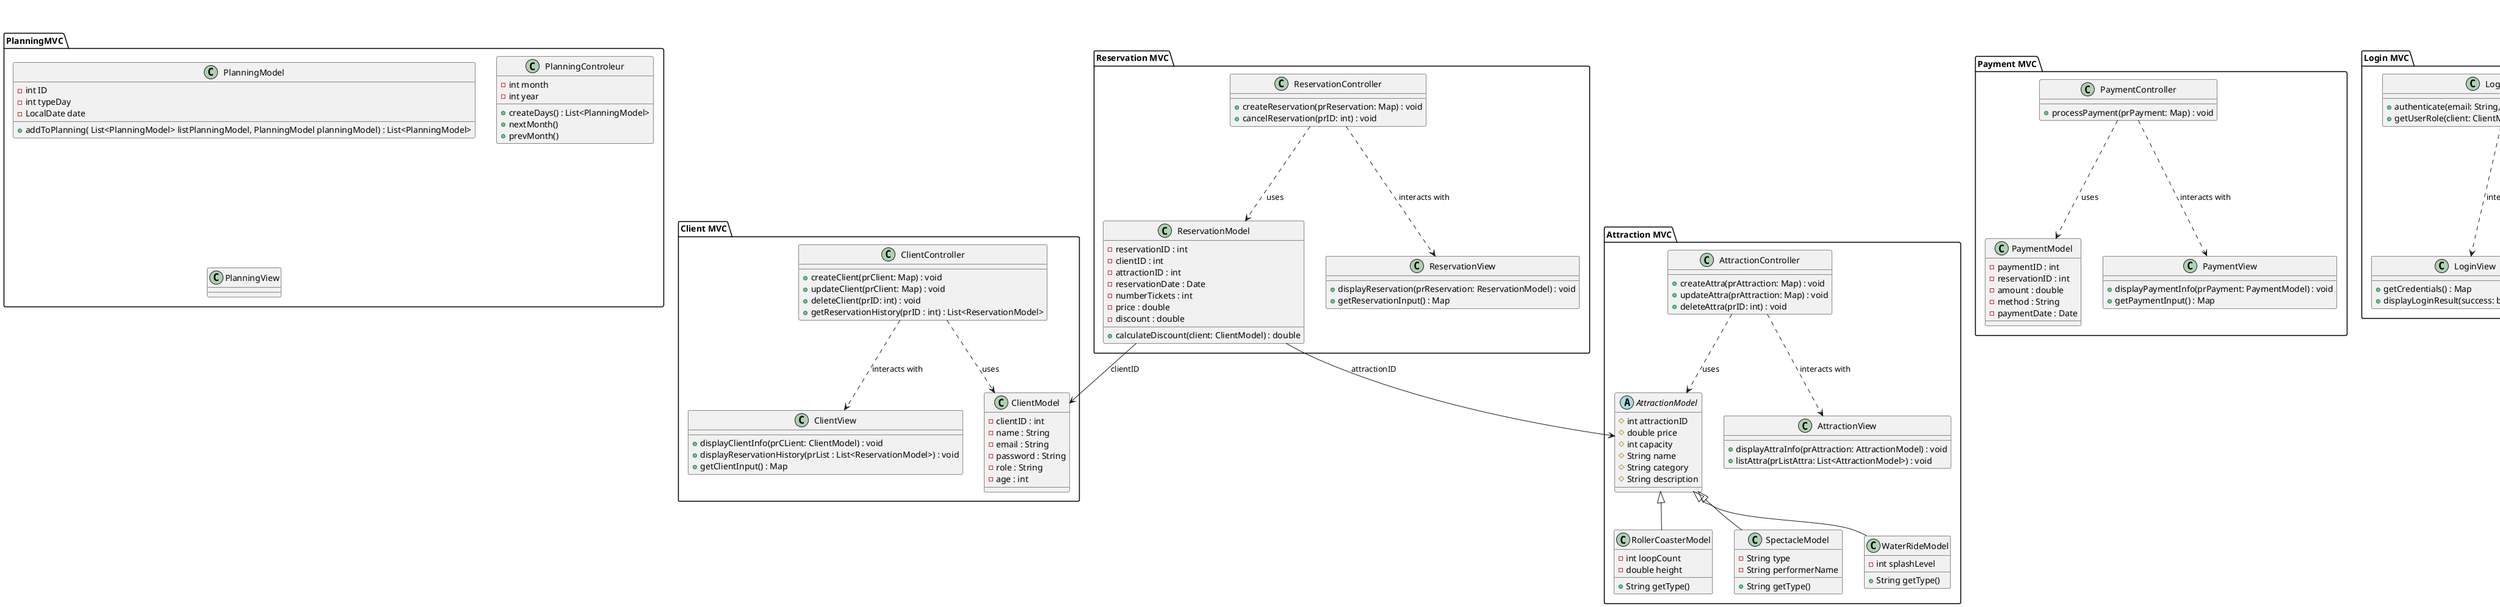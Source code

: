  @startuml

'skinparam classAttributeIconSize 0

' ---------------------------
' Client MVC
' ---------------------------
package "Client MVC" {
  class ClientModel {
    - clientID : int
    - name : String
    - email : String
    - password : String
    'Accès dans l'appli
    - role : String
    'Catégorie du client (senior, enfant, adulte)
    - age : int
  }

  class ClientView {
    + displayClientInfo(prCLient: ClientModel) : void
    + displayReservationHistory(prList : List<ReservationModel>) : void
    + getClientInput() : Map

  }

  class ClientController {
    + createClient(prClient: Map) : void
    + updateClient(prClient: Map) : void
    + deleteClient(prID: int) : void
    + getReservationHistory(prID : int) : List<ReservationModel>
  }

  ClientController ..> ClientModel : uses
  ClientController ..> ClientView : interacts with
}

' ---------------------------
' Attraction MVC
' ---------------------------
package "Attraction MVC" {
   abstract class AttractionModel {
      # int attractionID
      # double price
      # int capacity
      # String name
      # String category
      # String description
  }
   class RollerCoasterModel extends AttractionModel {
      - int loopCount
      - double height

      + String getType()
      }
   class SpectacleModel extends AttractionModel {
      - String type
      - String performerName

      + String getType()
      }
  class WaterRideModel extends AttractionModel {
      - int splashLevel

      + String getType()
      }

  class AttractionView {
    + displayAttraInfo(prAttraction: AttractionModel) : void
    + listAttra(prListAttra: List<AttractionModel>) : void
  }

  class AttractionController {
    + createAttra(prAttraction: Map) : void
    + updateAttra(prAttraction: Map) : void
    + deleteAttra(prID: int) : void
  }

  AttractionController ..> AttractionModel : uses
  AttractionController ..> AttractionView : interacts with

}
' ---------------------------
' Reservation MVC
' ---------------------------
package "Reservation MVC" {
  class ReservationModel {
    - reservationID : int
    - clientID : int
    - attractionID : int
    - reservationDate : Date
    - numberTickets : int
    - price : double
    - discount : double

    + calculateDiscount(client: ClientModel) : double
  }

  class ReservationView {
    + displayReservation(prReservation: ReservationModel) : void
    + getReservationInput() : Map
  }

  class ReservationController {
    + createReservation(prReservation: Map) : void
    + cancelReservation(prID: int) : void
  }

  ReservationController ..> ReservationModel : uses
  ReservationController ..> ReservationView : interacts with
  ReservationModel --> ClientModel : clientID
  ReservationModel --> AttractionModel : attractionID

}


' ---------------------------
' Payment MVC
' ---------------------------
package "Payment MVC" {
  class PaymentModel {
    - paymentID : int
    - reservationID : int
    - amount : double
    - method : String
    - paymentDate : Date
  }

  class PaymentView {
    + displayPaymentInfo(prPayment: PaymentModel) : void
    + getPaymentInput() : Map
  }

  class PaymentController {
    + processPayment(prPayment: Map) : void
  }

  PaymentController ..> PaymentModel : uses
  PaymentController ..> PaymentView : interacts with
}
' ---------------------------
' Authentication MVC
' ---------------------------
package "Login MVC" {
  class LoginView {
    + getCredentials() : Map
    + displayLoginResult(success: boolean) : void
  }

  class LoginController {
    + authenticate(email: String, password: String) : ClientModel
    + getUserRole(client: ClientModel) : String
  }

  LoginController ..> LoginView : interacts with
  LoginController ..> ClientDAO : uses
}
' ---------------------------
' Registration MVC
' ---------------------------
package "Registration MVC" {

  class RegistrationView {
    + getRegistrationInput() : Map
    + displayRegistrationStatus(success: boolean) : void
  }

  class RegistrationController {
    + registerNewClient(prClientData: Map) : void
  }

  RegistrationController ..> RegistrationView : interacts with
  RegistrationController ..> ClientDAO : uses
}
' ---------------------------
' Reporting MVC
' ---------------------------
package "Reporting MVC" {
  class ReportingModel {
    + getMostPopularAttractions() : List<AttractionModel>
    + getRevenueByAttraction() : Map<String, Double>
    + getClientSpendingStats() : Map<ClientModel, Double>

  }

  class ReportingView {
    + displayChart(chartType: String, data: Map) : void
  }

  class ReportingController {
    + generateReport(reportType: String) : void
  }

  ReportingController ..> ReportingModel : uses
  ReportingController ..> ReportingView : interacts with
}

' ---------------------------
' Interfaces DAO
' ---------------------------
package "DAO Factory"{
interface IClientDAO {
  + getClientAll() : ArrayList<ClientModel>
  + getClient(prID : int) : ClientModel
  + saveClient(prClient : ClientModel) : void
  + updateClient(prClient : ClientModel) : void
  + deleteClient(prID : int) : void
}

interface IAttractionDAO {
  + getAttracAll() : ArrayList<AttractionModel>
  + getAttraction(prID : int) : AttractionModel
  + saveAttraction(prAttraction : AttractionModel) : void
  + updateAttraction(prAttraction : AttractionModel) : void
  + deleteAttraction(prID : int) : void
}

interface IReservationDAO {
  + getReservAll() : ArrayList<ReservationModel>
  + getReservation(prID : int) : ReservationModel
  + saveReservation(prReservation : ReservationModel) : void
  + updateReservation(prReservation : ReservationModel) : void
  + deleteReservation(prID : int) : void
}

interface IPaymentDAO {
  + getPaymentAll() : ArrayList<PaymentModel>
  + getPayment(prID : int) : PaymentModel
  + savePayment(prPayment : PaymentModel) : void
  + updatePayment(prPayment : PaymentModel) : void
  + deletePayment(prID : int) : void
}

' ---------------------------
' Implémentations DAO
' ---------------------------
class ClientDAO {
  - DAOFactory daoFactory

  + getClientAll() : ArrayList<ClientModel>
  + getClient(prID : int) : ClientModel
  + saveClient(prClient : ClientModel) : void
  + updateClient(prClient : ClientModel) : void
  + deleteClient(prID : int) : void
}
ClientDAO ..|> IClientDAO

class AttractionDAO {
  - DAOFactory daoFactory

  + getAttracAll() : ArrayList<AttractionModel>
  + getAttraction(prID : int) : AttractionModel
  + saveAttraction(prAttraction : AttractionModel) : void
  + updateAttraction(prAttraction : AttractionModel) : void
  + deleteAttraction(prID : int) : void
}
AttractionDAO ..|> IAttractionDAO
AttractionDAO ..> AttractionFactory : uses


class ReservationDAO {
  - DAOFactory daoFactory

  + getReservAll() : ArrayList<ReservationModel>
  + getReservation(prID : int) : ReservationModel
  + saveReservation(prReservation : ReservationModel) : void
  + updateReservation(prReservation : ReservationModel) : void
  + deleteReservation(prID : int) : void
}
ReservationDAO ..|> IReservationDAO

class PaymentDAO {
  - DAOFactory daoFactory

  + getPaymentAll() : ArrayList<PaymentModel>
  + getPayment(prID : int) : PaymentModel
  + savePayment(prPayment : PaymentModel) : void
  + updatePayment(prPayment : PaymentModel) : void
  + deletePayment(prID : int) : void
}
PaymentDAO ..|> IPaymentDAO

class AttractionFactory {
  + createAttractionFromCategory(category: String, data: Map) : AttractionModel
}

' ---------------------------
' DAO Factory
' ---------------------------
    class DAOFactory {
      -String url
      -String username
      -String password


      +DAOFactory getInstance(prUrl:String,prUsername: String,prPassword : String)
      +getConnection():Connection
      +getClientDAO(): ClientDAO
      +getAttractionDAO(): AttractionDAO
      +getReservationDAO(): ReservationDAO
      +getPaymentDAO(): PaymentDAO
      +disconnect(): void
    }

    class DAOPlanning{
       +Map getDay();
    }
}
package PlanningMVC{

    class PlanningModel{
    -int ID
    -int typeDay
    -LocalDate date

    + addToPlanning( List<PlanningModel> listPlanningModel, PlanningModel planningModel) : List<PlanningModel>
    }

    class PlanningControleur{

    -int month
    -int year

    + createDays() : List<PlanningModel>
    + nextMonth()
    + prevMonth()
    }

    class PlanningView{

    }
}
@enduml
